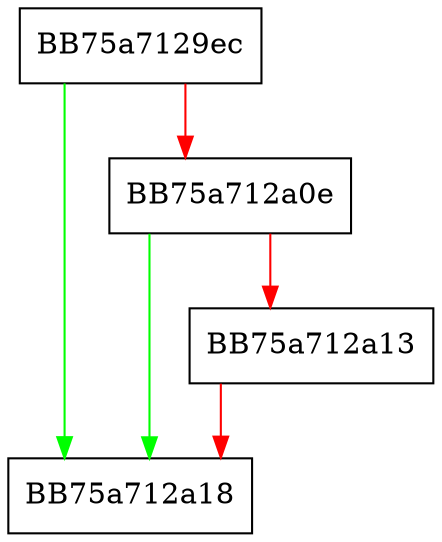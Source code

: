 digraph FpUpdateRevisionIfNewer {
  node [shape="box"];
  graph [splines=ortho];
  BB75a7129ec -> BB75a712a18 [color="green"];
  BB75a7129ec -> BB75a712a0e [color="red"];
  BB75a712a0e -> BB75a712a18 [color="green"];
  BB75a712a0e -> BB75a712a13 [color="red"];
  BB75a712a13 -> BB75a712a18 [color="red"];
}